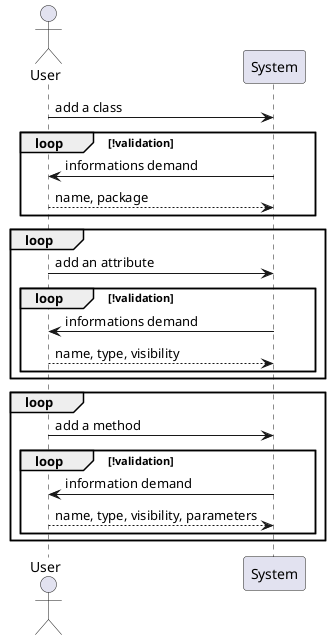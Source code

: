 @startuml
    actor User as U
    participant System as S

    U -> S: add a class
    loop !validation
        S -> U: informations demand
        U --> S: name, package
    end

    loop
        U -> S: add an attribute
        loop !validation
            S -> U: informations demand
            U --> S: name, type, visibility
        end
    end

    loop
        U -> S: add a method
        loop !validation
            S -> U: information demand
            U --> S: name, type, visibility, parameters
        end
    end
    
@enduml